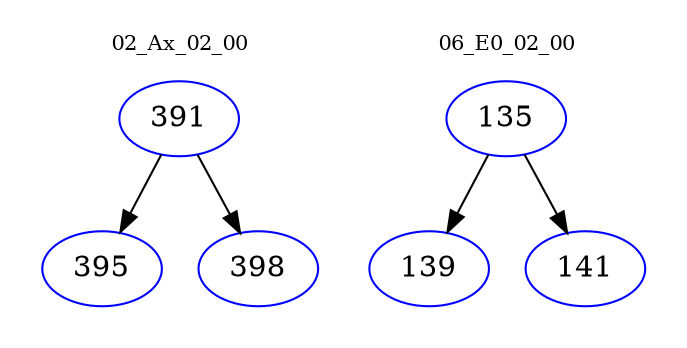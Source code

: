 digraph{
subgraph cluster_0 {
color = white
label = "02_Ax_02_00";
fontsize=10;
T0_391 [label="391", color="blue"]
T0_391 -> T0_395 [color="black"]
T0_395 [label="395", color="blue"]
T0_391 -> T0_398 [color="black"]
T0_398 [label="398", color="blue"]
}
subgraph cluster_1 {
color = white
label = "06_E0_02_00";
fontsize=10;
T1_135 [label="135", color="blue"]
T1_135 -> T1_139 [color="black"]
T1_139 [label="139", color="blue"]
T1_135 -> T1_141 [color="black"]
T1_141 [label="141", color="blue"]
}
}
